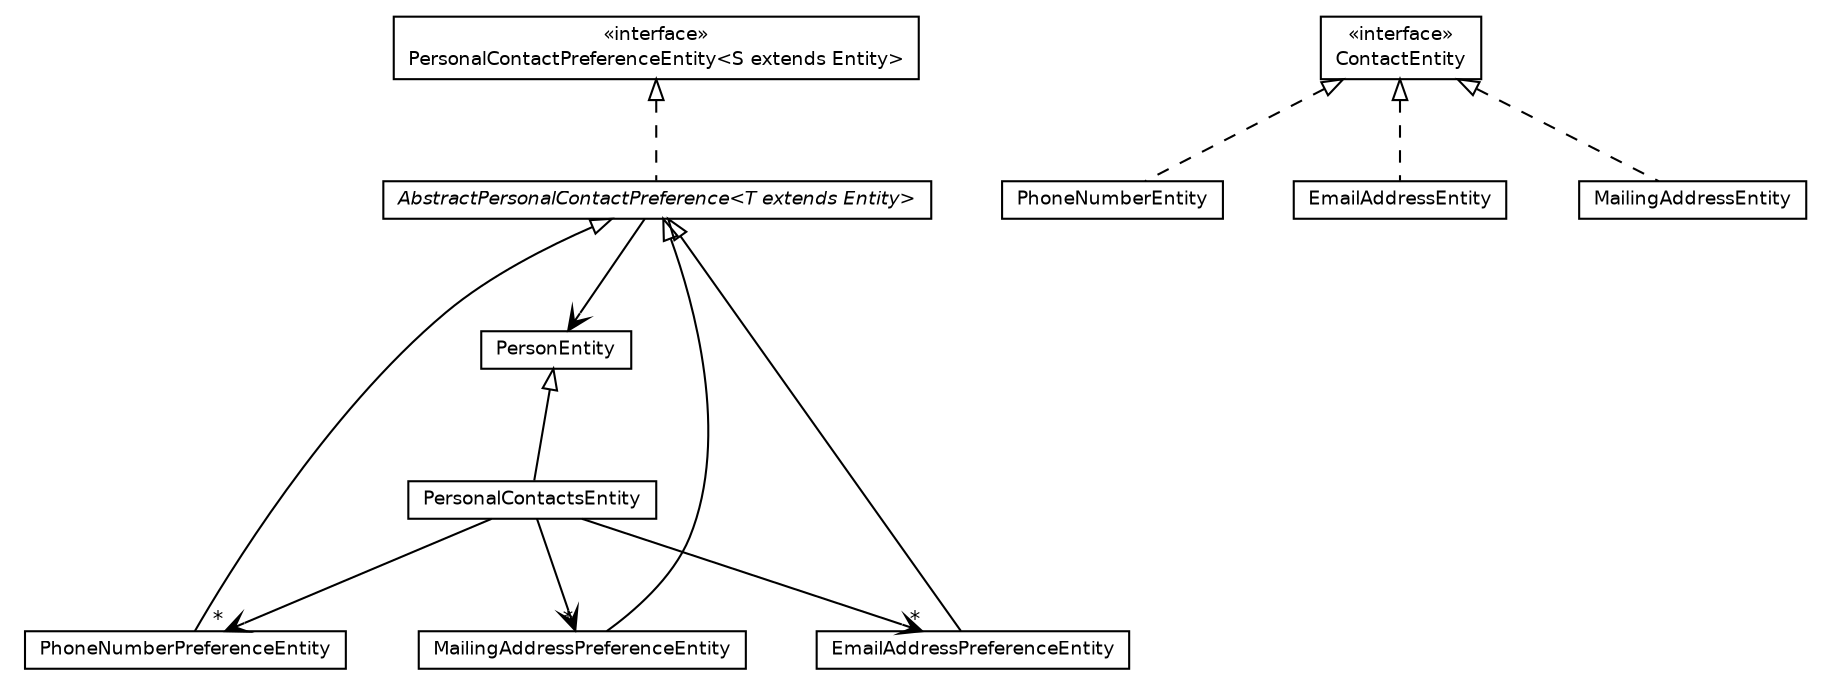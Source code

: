 #!/usr/local/bin/dot
#
# Class diagram 
# Generated by UMLGraph version R5_6 (http://www.umlgraph.org/)
#

digraph G {
	edge [fontname="Helvetica",fontsize=10,labelfontname="Helvetica",labelfontsize=10];
	node [fontname="Helvetica",fontsize=10,shape=plaintext];
	nodesep=0.25;
	ranksep=0.5;
	// net.ljcomputing.people.entity.AbstractPersonalContactPreference<T extends net.ljcomputing.core.entity.Entity>
	c44 [label=<<table title="net.ljcomputing.people.entity.AbstractPersonalContactPreference" border="0" cellborder="1" cellspacing="0" cellpadding="2" port="p" href="./AbstractPersonalContactPreference.html">
		<tr><td><table border="0" cellspacing="0" cellpadding="1">
<tr><td align="center" balign="center"><font face="Helvetica-Oblique"> AbstractPersonalContactPreference&lt;T extends Entity&gt; </font></td></tr>
		</table></td></tr>
		</table>>, URL="./AbstractPersonalContactPreference.html", fontname="Helvetica", fontcolor="black", fontsize=9.0];
	// net.ljcomputing.people.entity.PersonalContactsEntity
	c45 [label=<<table title="net.ljcomputing.people.entity.PersonalContactsEntity" border="0" cellborder="1" cellspacing="0" cellpadding="2" port="p" href="./PersonalContactsEntity.html">
		<tr><td><table border="0" cellspacing="0" cellpadding="1">
<tr><td align="center" balign="center"> PersonalContactsEntity </td></tr>
		</table></td></tr>
		</table>>, URL="./PersonalContactsEntity.html", fontname="Helvetica", fontcolor="black", fontsize=9.0];
	// net.ljcomputing.people.entity.PhoneNumberEntity
	c46 [label=<<table title="net.ljcomputing.people.entity.PhoneNumberEntity" border="0" cellborder="1" cellspacing="0" cellpadding="2" port="p" href="./PhoneNumberEntity.html">
		<tr><td><table border="0" cellspacing="0" cellpadding="1">
<tr><td align="center" balign="center"> PhoneNumberEntity </td></tr>
		</table></td></tr>
		</table>>, URL="./PhoneNumberEntity.html", fontname="Helvetica", fontcolor="black", fontsize=9.0];
	// net.ljcomputing.people.entity.ContactEntity
	c47 [label=<<table title="net.ljcomputing.people.entity.ContactEntity" border="0" cellborder="1" cellspacing="0" cellpadding="2" port="p" href="./ContactEntity.html">
		<tr><td><table border="0" cellspacing="0" cellpadding="1">
<tr><td align="center" balign="center"> &#171;interface&#187; </td></tr>
<tr><td align="center" balign="center"> ContactEntity </td></tr>
		</table></td></tr>
		</table>>, URL="./ContactEntity.html", fontname="Helvetica", fontcolor="black", fontsize=9.0];
	// net.ljcomputing.people.entity.PersonalContactPreferenceEntity<S extends net.ljcomputing.core.entity.Entity>
	c48 [label=<<table title="net.ljcomputing.people.entity.PersonalContactPreferenceEntity" border="0" cellborder="1" cellspacing="0" cellpadding="2" port="p" href="./PersonalContactPreferenceEntity.html">
		<tr><td><table border="0" cellspacing="0" cellpadding="1">
<tr><td align="center" balign="center"> &#171;interface&#187; </td></tr>
<tr><td align="center" balign="center"> PersonalContactPreferenceEntity&lt;S extends Entity&gt; </td></tr>
		</table></td></tr>
		</table>>, URL="./PersonalContactPreferenceEntity.html", fontname="Helvetica", fontcolor="black", fontsize=9.0];
	// net.ljcomputing.people.entity.EmailAddressEntity
	c49 [label=<<table title="net.ljcomputing.people.entity.EmailAddressEntity" border="0" cellborder="1" cellspacing="0" cellpadding="2" port="p" href="./EmailAddressEntity.html">
		<tr><td><table border="0" cellspacing="0" cellpadding="1">
<tr><td align="center" balign="center"> EmailAddressEntity </td></tr>
		</table></td></tr>
		</table>>, URL="./EmailAddressEntity.html", fontname="Helvetica", fontcolor="black", fontsize=9.0];
	// net.ljcomputing.people.entity.PhoneNumberPreferenceEntity
	c50 [label=<<table title="net.ljcomputing.people.entity.PhoneNumberPreferenceEntity" border="0" cellborder="1" cellspacing="0" cellpadding="2" port="p" href="./PhoneNumberPreferenceEntity.html">
		<tr><td><table border="0" cellspacing="0" cellpadding="1">
<tr><td align="center" balign="center"> PhoneNumberPreferenceEntity </td></tr>
		</table></td></tr>
		</table>>, URL="./PhoneNumberPreferenceEntity.html", fontname="Helvetica", fontcolor="black", fontsize=9.0];
	// net.ljcomputing.people.entity.MailingAddressEntity
	c51 [label=<<table title="net.ljcomputing.people.entity.MailingAddressEntity" border="0" cellborder="1" cellspacing="0" cellpadding="2" port="p" href="./MailingAddressEntity.html">
		<tr><td><table border="0" cellspacing="0" cellpadding="1">
<tr><td align="center" balign="center"> MailingAddressEntity </td></tr>
		</table></td></tr>
		</table>>, URL="./MailingAddressEntity.html", fontname="Helvetica", fontcolor="black", fontsize=9.0];
	// net.ljcomputing.people.entity.MailingAddressPreferenceEntity
	c52 [label=<<table title="net.ljcomputing.people.entity.MailingAddressPreferenceEntity" border="0" cellborder="1" cellspacing="0" cellpadding="2" port="p" href="./MailingAddressPreferenceEntity.html">
		<tr><td><table border="0" cellspacing="0" cellpadding="1">
<tr><td align="center" balign="center"> MailingAddressPreferenceEntity </td></tr>
		</table></td></tr>
		</table>>, URL="./MailingAddressPreferenceEntity.html", fontname="Helvetica", fontcolor="black", fontsize=9.0];
	// net.ljcomputing.people.entity.EmailAddressPreferenceEntity
	c53 [label=<<table title="net.ljcomputing.people.entity.EmailAddressPreferenceEntity" border="0" cellborder="1" cellspacing="0" cellpadding="2" port="p" href="./EmailAddressPreferenceEntity.html">
		<tr><td><table border="0" cellspacing="0" cellpadding="1">
<tr><td align="center" balign="center"> EmailAddressPreferenceEntity </td></tr>
		</table></td></tr>
		</table>>, URL="./EmailAddressPreferenceEntity.html", fontname="Helvetica", fontcolor="black", fontsize=9.0];
	// net.ljcomputing.people.entity.PersonEntity
	c54 [label=<<table title="net.ljcomputing.people.entity.PersonEntity" border="0" cellborder="1" cellspacing="0" cellpadding="2" port="p" href="./PersonEntity.html">
		<tr><td><table border="0" cellspacing="0" cellpadding="1">
<tr><td align="center" balign="center"> PersonEntity </td></tr>
		</table></td></tr>
		</table>>, URL="./PersonEntity.html", fontname="Helvetica", fontcolor="black", fontsize=9.0];
	//net.ljcomputing.people.entity.AbstractPersonalContactPreference<T extends net.ljcomputing.core.entity.Entity> implements net.ljcomputing.people.entity.PersonalContactPreferenceEntity<S extends net.ljcomputing.core.entity.Entity>
	c48:p -> c44:p [dir=back,arrowtail=empty,style=dashed];
	//net.ljcomputing.people.entity.PersonalContactsEntity extends net.ljcomputing.people.entity.PersonEntity
	c54:p -> c45:p [dir=back,arrowtail=empty];
	//net.ljcomputing.people.entity.PhoneNumberEntity implements net.ljcomputing.people.entity.ContactEntity
	c47:p -> c46:p [dir=back,arrowtail=empty,style=dashed];
	//net.ljcomputing.people.entity.EmailAddressEntity implements net.ljcomputing.people.entity.ContactEntity
	c47:p -> c49:p [dir=back,arrowtail=empty,style=dashed];
	//net.ljcomputing.people.entity.PhoneNumberPreferenceEntity extends net.ljcomputing.people.entity.AbstractPersonalContactPreference<net.ljcomputing.people.entity.PhoneNumberEntity>
	c44:p -> c50:p [dir=back,arrowtail=empty];
	//net.ljcomputing.people.entity.MailingAddressEntity implements net.ljcomputing.people.entity.ContactEntity
	c47:p -> c51:p [dir=back,arrowtail=empty,style=dashed];
	//net.ljcomputing.people.entity.MailingAddressPreferenceEntity extends net.ljcomputing.people.entity.AbstractPersonalContactPreference<net.ljcomputing.people.entity.MailingAddressEntity>
	c44:p -> c52:p [dir=back,arrowtail=empty];
	//net.ljcomputing.people.entity.EmailAddressPreferenceEntity extends net.ljcomputing.people.entity.AbstractPersonalContactPreference<net.ljcomputing.people.entity.EmailAddressEntity>
	c44:p -> c53:p [dir=back,arrowtail=empty];
	// net.ljcomputing.people.entity.AbstractPersonalContactPreference<T extends net.ljcomputing.core.entity.Entity> NAVASSOC net.ljcomputing.people.entity.PersonEntity
	c44:p -> c54:p [taillabel="", label="", headlabel="", fontname="Helvetica", fontcolor="black", fontsize=10.0, color="black", arrowhead=open];
	// net.ljcomputing.people.entity.PersonalContactsEntity NAVASSOC net.ljcomputing.people.entity.EmailAddressPreferenceEntity
	c45:p -> c53:p [taillabel="", label="", headlabel="*", fontname="Helvetica", fontcolor="black", fontsize=10.0, color="black", arrowhead=open];
	// net.ljcomputing.people.entity.PersonalContactsEntity NAVASSOC net.ljcomputing.people.entity.PhoneNumberPreferenceEntity
	c45:p -> c50:p [taillabel="", label="", headlabel="*", fontname="Helvetica", fontcolor="black", fontsize=10.0, color="black", arrowhead=open];
	// net.ljcomputing.people.entity.PersonalContactsEntity NAVASSOC net.ljcomputing.people.entity.MailingAddressPreferenceEntity
	c45:p -> c52:p [taillabel="", label="", headlabel="*", fontname="Helvetica", fontcolor="black", fontsize=10.0, color="black", arrowhead=open];
}

